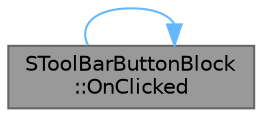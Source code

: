 digraph "SToolBarButtonBlock::OnClicked"
{
 // INTERACTIVE_SVG=YES
 // LATEX_PDF_SIZE
  bgcolor="transparent";
  edge [fontname=Helvetica,fontsize=10,labelfontname=Helvetica,labelfontsize=10];
  node [fontname=Helvetica,fontsize=10,shape=box,height=0.2,width=0.4];
  rankdir="LR";
  Node1 [id="Node000001",label="SToolBarButtonBlock\l::OnClicked",height=0.2,width=0.4,color="gray40", fillcolor="grey60", style="filled", fontcolor="black",tooltip="Called by Slate when this tool bar button's button is clicked."];
  Node1 -> Node1 [id="edge1_Node000001_Node000001",color="steelblue1",style="solid",tooltip=" "];
}
